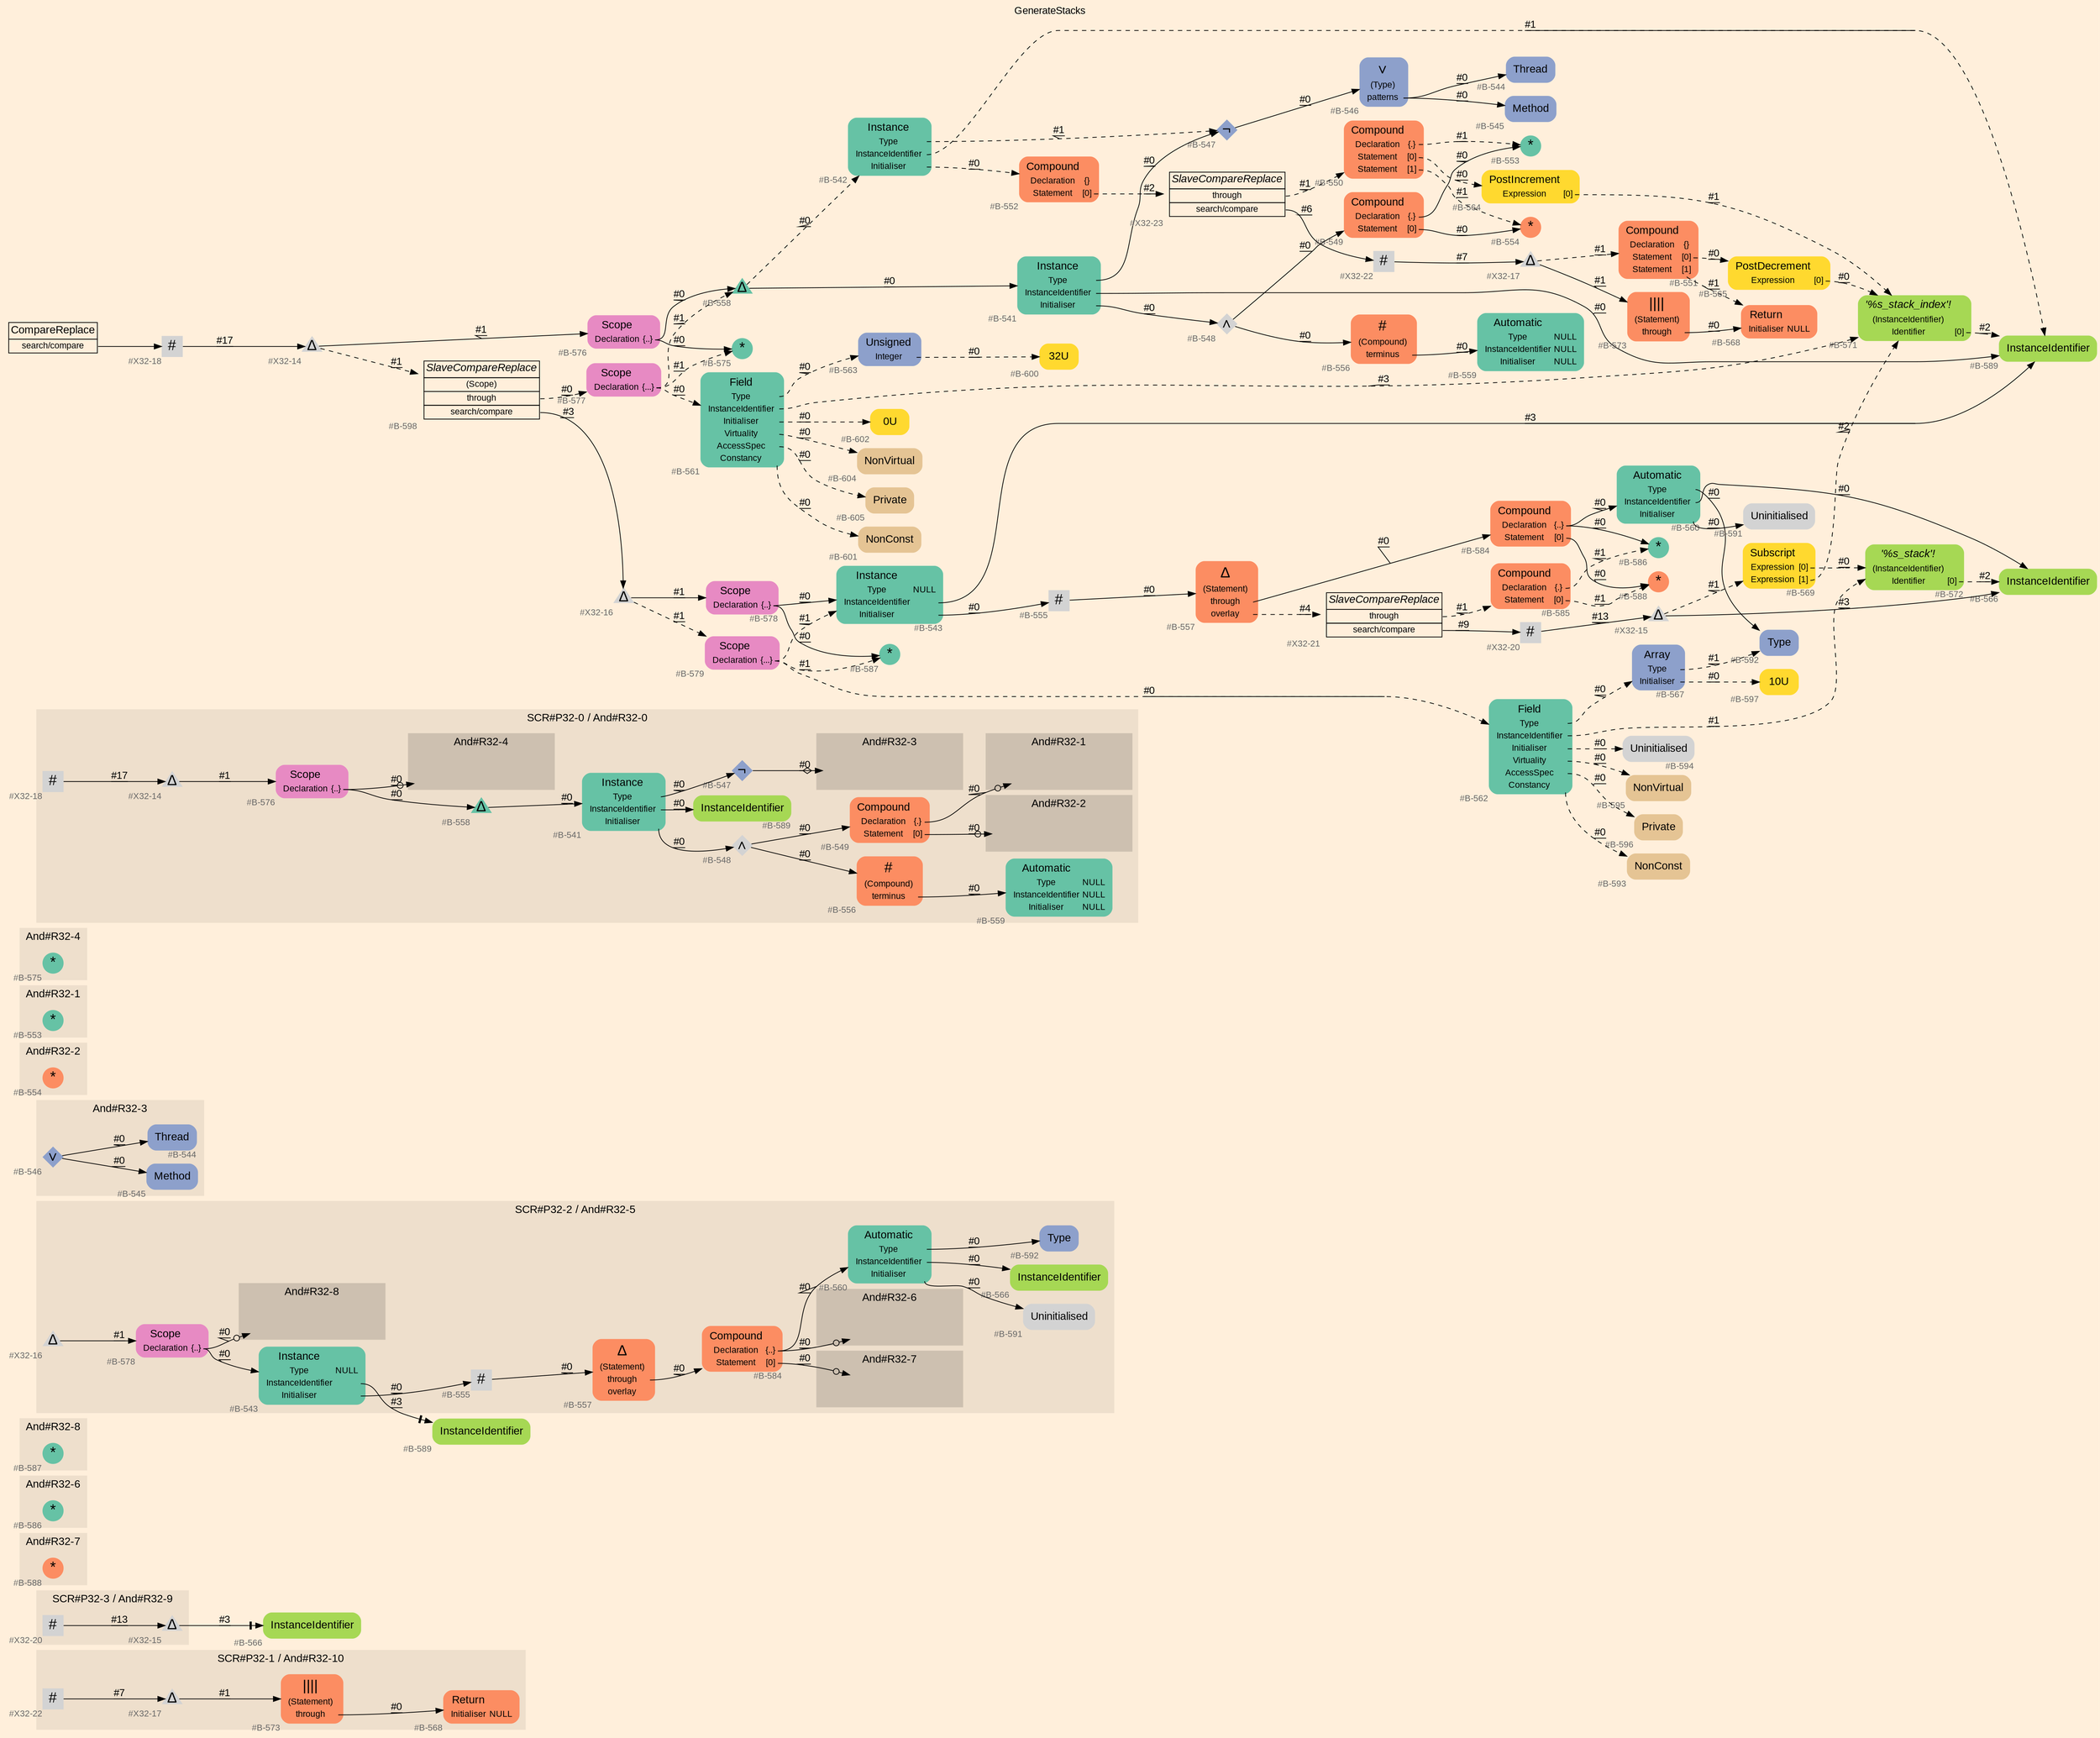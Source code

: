 digraph "GenerateStacks" {
label = "GenerateStacks"
labelloc = t
graph [
    rankdir = "LR"
    ranksep = 0.3
    bgcolor = antiquewhite1
    color = black
    fontcolor = black
    fontname = "Arial"
];
node [
    fontname = "Arial"
];
edge [
    fontname = "Arial"
];

// -------------------- figure And#R32-10 --------------------
// -------- region And#R32-10 ----------
subgraph "clusterAnd#R32-10" {
    label = "SCR#P32-1 / And#R32-10"
    style = "filled"
    color = antiquewhite2
    fontsize = "15"
    // -------- block And#R32-10/#B-573 ----------
    "And#R32-10/#B-573" [
        fillcolor = "/set28/2"
        xlabel = "#B-573"
        fontsize = "12"
        fontcolor = grey40
        shape = "plaintext"
        label = <<TABLE BORDER="0" CELLBORDER="0" CELLSPACING="0">
         <TR><TD><FONT COLOR="black" POINT-SIZE="20">||||</FONT></TD></TR>
         <TR><TD><FONT COLOR="black" POINT-SIZE="12">(Statement)</FONT></TD><TD PORT="port0"></TD></TR>
         <TR><TD><FONT COLOR="black" POINT-SIZE="12">through</FONT></TD><TD PORT="port1"></TD></TR>
        </TABLE>>
        style = "rounded,filled"
    ];
    
    // -------- block And#R32-10/#B-568 ----------
    "And#R32-10/#B-568" [
        fillcolor = "/set28/2"
        xlabel = "#B-568"
        fontsize = "12"
        fontcolor = grey40
        shape = "plaintext"
        label = <<TABLE BORDER="0" CELLBORDER="0" CELLSPACING="0">
         <TR><TD><FONT COLOR="black" POINT-SIZE="15">Return</FONT></TD></TR>
         <TR><TD><FONT COLOR="black" POINT-SIZE="12">Initialiser</FONT></TD><TD PORT="port0"><FONT COLOR="black" POINT-SIZE="12">NULL</FONT></TD></TR>
        </TABLE>>
        style = "rounded,filled"
    ];
    
    // -------- block And#R32-10/#X32-17 ----------
    "And#R32-10/#X32-17" [
        xlabel = "#X32-17"
        fontsize = "12"
        fontcolor = grey40
        shape = "triangle"
        label = <<FONT COLOR="black" POINT-SIZE="20">Δ</FONT>>
        style = "filled"
        penwidth = 0.0
        fixedsize = true
        width = 0.4
        height = 0.4
    ];
    
    // -------- block And#R32-10/#X32-22 ----------
    "And#R32-10/#X32-22" [
        xlabel = "#X32-22"
        fontsize = "12"
        fontcolor = grey40
        shape = "square"
        label = <<FONT COLOR="black" POINT-SIZE="20">#</FONT>>
        style = "filled"
        penwidth = 0.0
        fixedsize = true
        width = 0.4
        height = 0.4
    ];
    
}

"And#R32-10/#B-573":port1 -> "And#R32-10/#B-568" [
    label = "#0"
    decorate = true
    color = black
    fontcolor = black
];

"And#R32-10/#X32-17" -> "And#R32-10/#B-573" [
    label = "#1"
    decorate = true
    color = black
    fontcolor = black
];

"And#R32-10/#X32-22" -> "And#R32-10/#X32-17" [
    label = "#7"
    decorate = true
    color = black
    fontcolor = black
];


// -------------------- figure And#R32-9 --------------------
// -------- region And#R32-9 ----------
subgraph "clusterAnd#R32-9" {
    label = "SCR#P32-3 / And#R32-9"
    style = "filled"
    color = antiquewhite2
    fontsize = "15"
    // -------- block And#R32-9/#X32-20 ----------
    "And#R32-9/#X32-20" [
        xlabel = "#X32-20"
        fontsize = "12"
        fontcolor = grey40
        shape = "square"
        label = <<FONT COLOR="black" POINT-SIZE="20">#</FONT>>
        style = "filled"
        penwidth = 0.0
        fixedsize = true
        width = 0.4
        height = 0.4
    ];
    
    // -------- block And#R32-9/#X32-15 ----------
    "And#R32-9/#X32-15" [
        xlabel = "#X32-15"
        fontsize = "12"
        fontcolor = grey40
        shape = "triangle"
        label = <<FONT COLOR="black" POINT-SIZE="20">Δ</FONT>>
        style = "filled"
        penwidth = 0.0
        fixedsize = true
        width = 0.4
        height = 0.4
    ];
    
}

// -------- block And#R32-9/#B-566 ----------
"And#R32-9/#B-566" [
    fillcolor = "/set28/5"
    xlabel = "#B-566"
    fontsize = "12"
    fontcolor = grey40
    shape = "plaintext"
    label = <<TABLE BORDER="0" CELLBORDER="0" CELLSPACING="0">
     <TR><TD><FONT COLOR="black" POINT-SIZE="15">InstanceIdentifier</FONT></TD></TR>
    </TABLE>>
    style = "rounded,filled"
];

"And#R32-9/#X32-20" -> "And#R32-9/#X32-15" [
    label = "#13"
    decorate = true
    color = black
    fontcolor = black
];

"And#R32-9/#X32-15" -> "And#R32-9/#B-566" [
    arrowhead="normalnonetee"
    label = "#3"
    decorate = true
    color = black
    fontcolor = black
];


// -------------------- figure And#R32-7 --------------------
// -------- region And#R32-7 ----------
subgraph "clusterAnd#R32-7" {
    label = "And#R32-7"
    style = "filled"
    color = antiquewhite2
    fontsize = "15"
    // -------- block And#R32-7/#B-588 ----------
    "And#R32-7/#B-588" [
        fillcolor = "/set28/2"
        xlabel = "#B-588"
        fontsize = "12"
        fontcolor = grey40
        shape = "circle"
        label = <<FONT COLOR="black" POINT-SIZE="20">*</FONT>>
        style = "filled"
        penwidth = 0.0
        fixedsize = true
        width = 0.4
        height = 0.4
    ];
    
}


// -------------------- figure And#R32-6 --------------------
// -------- region And#R32-6 ----------
subgraph "clusterAnd#R32-6" {
    label = "And#R32-6"
    style = "filled"
    color = antiquewhite2
    fontsize = "15"
    // -------- block And#R32-6/#B-586 ----------
    "And#R32-6/#B-586" [
        fillcolor = "/set28/1"
        xlabel = "#B-586"
        fontsize = "12"
        fontcolor = grey40
        shape = "circle"
        label = <<FONT COLOR="black" POINT-SIZE="20">*</FONT>>
        style = "filled"
        penwidth = 0.0
        fixedsize = true
        width = 0.4
        height = 0.4
    ];
    
}


// -------------------- figure And#R32-8 --------------------
// -------- region And#R32-8 ----------
subgraph "clusterAnd#R32-8" {
    label = "And#R32-8"
    style = "filled"
    color = antiquewhite2
    fontsize = "15"
    // -------- block And#R32-8/#B-587 ----------
    "And#R32-8/#B-587" [
        fillcolor = "/set28/1"
        xlabel = "#B-587"
        fontsize = "12"
        fontcolor = grey40
        shape = "circle"
        label = <<FONT COLOR="black" POINT-SIZE="20">*</FONT>>
        style = "filled"
        penwidth = 0.0
        fixedsize = true
        width = 0.4
        height = 0.4
    ];
    
}


// -------------------- figure And#R32-5 --------------------
// -------- region And#R32-5 ----------
subgraph "clusterAnd#R32-5" {
    label = "SCR#P32-2 / And#R32-5"
    style = "filled"
    color = antiquewhite2
    fontsize = "15"
    // -------- block And#R32-5/#B-566 ----------
    "And#R32-5/#B-566" [
        fillcolor = "/set28/5"
        xlabel = "#B-566"
        fontsize = "12"
        fontcolor = grey40
        shape = "plaintext"
        label = <<TABLE BORDER="0" CELLBORDER="0" CELLSPACING="0">
         <TR><TD><FONT COLOR="black" POINT-SIZE="15">InstanceIdentifier</FONT></TD></TR>
        </TABLE>>
        style = "rounded,filled"
    ];
    
    // -------- block And#R32-5/#B-591 ----------
    "And#R32-5/#B-591" [
        xlabel = "#B-591"
        fontsize = "12"
        fontcolor = grey40
        shape = "plaintext"
        label = <<TABLE BORDER="0" CELLBORDER="0" CELLSPACING="0">
         <TR><TD><FONT COLOR="black" POINT-SIZE="15">Uninitialised</FONT></TD></TR>
        </TABLE>>
        style = "rounded,filled"
    ];
    
    // -------- block And#R32-5/#B-592 ----------
    "And#R32-5/#B-592" [
        fillcolor = "/set28/3"
        xlabel = "#B-592"
        fontsize = "12"
        fontcolor = grey40
        shape = "plaintext"
        label = <<TABLE BORDER="0" CELLBORDER="0" CELLSPACING="0">
         <TR><TD><FONT COLOR="black" POINT-SIZE="15">Type</FONT></TD></TR>
        </TABLE>>
        style = "rounded,filled"
    ];
    
    // -------- block And#R32-5/#B-560 ----------
    "And#R32-5/#B-560" [
        fillcolor = "/set28/1"
        xlabel = "#B-560"
        fontsize = "12"
        fontcolor = grey40
        shape = "plaintext"
        label = <<TABLE BORDER="0" CELLBORDER="0" CELLSPACING="0">
         <TR><TD><FONT COLOR="black" POINT-SIZE="15">Automatic</FONT></TD></TR>
         <TR><TD><FONT COLOR="black" POINT-SIZE="12">Type</FONT></TD><TD PORT="port0"></TD></TR>
         <TR><TD><FONT COLOR="black" POINT-SIZE="12">InstanceIdentifier</FONT></TD><TD PORT="port1"></TD></TR>
         <TR><TD><FONT COLOR="black" POINT-SIZE="12">Initialiser</FONT></TD><TD PORT="port2"></TD></TR>
        </TABLE>>
        style = "rounded,filled"
    ];
    
    // -------- block And#R32-5/#X32-16 ----------
    "And#R32-5/#X32-16" [
        xlabel = "#X32-16"
        fontsize = "12"
        fontcolor = grey40
        shape = "triangle"
        label = <<FONT COLOR="black" POINT-SIZE="20">Δ</FONT>>
        style = "filled"
        penwidth = 0.0
        fixedsize = true
        width = 0.4
        height = 0.4
    ];
    
    // -------- block And#R32-5/#B-555 ----------
    "And#R32-5/#B-555" [
        xlabel = "#B-555"
        fontsize = "12"
        fontcolor = grey40
        shape = "square"
        label = <<FONT COLOR="black" POINT-SIZE="20">#</FONT>>
        style = "filled"
        penwidth = 0.0
        fixedsize = true
        width = 0.4
        height = 0.4
    ];
    
    // -------- block And#R32-5/#B-584 ----------
    "And#R32-5/#B-584" [
        fillcolor = "/set28/2"
        xlabel = "#B-584"
        fontsize = "12"
        fontcolor = grey40
        shape = "plaintext"
        label = <<TABLE BORDER="0" CELLBORDER="0" CELLSPACING="0">
         <TR><TD><FONT COLOR="black" POINT-SIZE="15">Compound</FONT></TD></TR>
         <TR><TD><FONT COLOR="black" POINT-SIZE="12">Declaration</FONT></TD><TD PORT="port0"><FONT COLOR="black" POINT-SIZE="12">{..}</FONT></TD></TR>
         <TR><TD><FONT COLOR="black" POINT-SIZE="12">Statement</FONT></TD><TD PORT="port1"><FONT COLOR="black" POINT-SIZE="12">[0]</FONT></TD></TR>
        </TABLE>>
        style = "rounded,filled"
    ];
    
    // -------- block And#R32-5/#B-578 ----------
    "And#R32-5/#B-578" [
        fillcolor = "/set28/4"
        xlabel = "#B-578"
        fontsize = "12"
        fontcolor = grey40
        shape = "plaintext"
        label = <<TABLE BORDER="0" CELLBORDER="0" CELLSPACING="0">
         <TR><TD><FONT COLOR="black" POINT-SIZE="15">Scope</FONT></TD></TR>
         <TR><TD><FONT COLOR="black" POINT-SIZE="12">Declaration</FONT></TD><TD PORT="port0"><FONT COLOR="black" POINT-SIZE="12">{..}</FONT></TD></TR>
        </TABLE>>
        style = "rounded,filled"
    ];
    
    // -------- block And#R32-5/#B-543 ----------
    "And#R32-5/#B-543" [
        fillcolor = "/set28/1"
        xlabel = "#B-543"
        fontsize = "12"
        fontcolor = grey40
        shape = "plaintext"
        label = <<TABLE BORDER="0" CELLBORDER="0" CELLSPACING="0">
         <TR><TD><FONT COLOR="black" POINT-SIZE="15">Instance</FONT></TD></TR>
         <TR><TD><FONT COLOR="black" POINT-SIZE="12">Type</FONT></TD><TD PORT="port0"><FONT COLOR="black" POINT-SIZE="12">NULL</FONT></TD></TR>
         <TR><TD><FONT COLOR="black" POINT-SIZE="12">InstanceIdentifier</FONT></TD><TD PORT="port1"></TD></TR>
         <TR><TD><FONT COLOR="black" POINT-SIZE="12">Initialiser</FONT></TD><TD PORT="port2"></TD></TR>
        </TABLE>>
        style = "rounded,filled"
    ];
    
    // -------- block And#R32-5/#B-557 ----------
    "And#R32-5/#B-557" [
        fillcolor = "/set28/2"
        xlabel = "#B-557"
        fontsize = "12"
        fontcolor = grey40
        shape = "plaintext"
        label = <<TABLE BORDER="0" CELLBORDER="0" CELLSPACING="0">
         <TR><TD><FONT COLOR="black" POINT-SIZE="20">Δ</FONT></TD></TR>
         <TR><TD><FONT COLOR="black" POINT-SIZE="12">(Statement)</FONT></TD><TD PORT="port0"></TD></TR>
         <TR><TD><FONT COLOR="black" POINT-SIZE="12">through</FONT></TD><TD PORT="port1"></TD></TR>
         <TR><TD><FONT COLOR="black" POINT-SIZE="12">overlay</FONT></TD><TD PORT="port2"></TD></TR>
        </TABLE>>
        style = "rounded,filled"
    ];
    
    // -------- region And#R32-5/And#R32-6 ----------
    subgraph "clusterAnd#R32-5/And#R32-6" {
        label = "And#R32-6"
        style = "filled"
        color = antiquewhite3
        fontsize = "15"
        // -------- block And#R32-5/And#R32-6/#B-586 ----------
        "And#R32-5/And#R32-6/#B-586" [
            fillcolor = "/set28/1"
            xlabel = "#B-586"
            fontsize = "12"
            fontcolor = grey40
            shape = "none"
            style = "invisible"
        ];
        
    }
    
    // -------- region And#R32-5/And#R32-7 ----------
    subgraph "clusterAnd#R32-5/And#R32-7" {
        label = "And#R32-7"
        style = "filled"
        color = antiquewhite3
        fontsize = "15"
        // -------- block And#R32-5/And#R32-7/#B-588 ----------
        "And#R32-5/And#R32-7/#B-588" [
            fillcolor = "/set28/2"
            xlabel = "#B-588"
            fontsize = "12"
            fontcolor = grey40
            shape = "none"
            style = "invisible"
        ];
        
    }
    
    // -------- region And#R32-5/And#R32-8 ----------
    subgraph "clusterAnd#R32-5/And#R32-8" {
        label = "And#R32-8"
        style = "filled"
        color = antiquewhite3
        fontsize = "15"
        // -------- block And#R32-5/And#R32-8/#B-587 ----------
        "And#R32-5/And#R32-8/#B-587" [
            fillcolor = "/set28/1"
            xlabel = "#B-587"
            fontsize = "12"
            fontcolor = grey40
            shape = "none"
            style = "invisible"
        ];
        
    }
    
}

// -------- block And#R32-5/#B-589 ----------
"And#R32-5/#B-589" [
    fillcolor = "/set28/5"
    xlabel = "#B-589"
    fontsize = "12"
    fontcolor = grey40
    shape = "plaintext"
    label = <<TABLE BORDER="0" CELLBORDER="0" CELLSPACING="0">
     <TR><TD><FONT COLOR="black" POINT-SIZE="15">InstanceIdentifier</FONT></TD></TR>
    </TABLE>>
    style = "rounded,filled"
];

"And#R32-5/#B-560":port0 -> "And#R32-5/#B-592" [
    label = "#0"
    decorate = true
    color = black
    fontcolor = black
];

"And#R32-5/#B-560":port1 -> "And#R32-5/#B-566" [
    label = "#0"
    decorate = true
    color = black
    fontcolor = black
];

"And#R32-5/#B-560":port2 -> "And#R32-5/#B-591" [
    label = "#0"
    decorate = true
    color = black
    fontcolor = black
];

"And#R32-5/#X32-16" -> "And#R32-5/#B-578" [
    label = "#1"
    decorate = true
    color = black
    fontcolor = black
];

"And#R32-5/#B-555" -> "And#R32-5/#B-557" [
    label = "#0"
    decorate = true
    color = black
    fontcolor = black
];

"And#R32-5/#B-584":port0 -> "And#R32-5/And#R32-6/#B-586" [
    arrowhead="normalnoneodot"
    label = "#0"
    decorate = true
    color = black
    fontcolor = black
];

"And#R32-5/#B-584":port0 -> "And#R32-5/#B-560" [
    label = "#0"
    decorate = true
    color = black
    fontcolor = black
];

"And#R32-5/#B-584":port1 -> "And#R32-5/And#R32-7/#B-588" [
    arrowhead="normalnoneodot"
    label = "#0"
    decorate = true
    color = black
    fontcolor = black
];

"And#R32-5/#B-578":port0 -> "And#R32-5/And#R32-8/#B-587" [
    arrowhead="normalnoneodot"
    label = "#0"
    decorate = true
    color = black
    fontcolor = black
];

"And#R32-5/#B-578":port0 -> "And#R32-5/#B-543" [
    label = "#0"
    decorate = true
    color = black
    fontcolor = black
];

"And#R32-5/#B-543":port1 -> "And#R32-5/#B-589" [
    arrowhead="normalnonetee"
    label = "#3"
    decorate = true
    color = black
    fontcolor = black
];

"And#R32-5/#B-543":port2 -> "And#R32-5/#B-555" [
    label = "#0"
    decorate = true
    color = black
    fontcolor = black
];

"And#R32-5/#B-557":port1 -> "And#R32-5/#B-584" [
    label = "#0"
    decorate = true
    color = black
    fontcolor = black
];


// -------------------- figure And#R32-3 --------------------
// -------- region And#R32-3 ----------
subgraph "clusterAnd#R32-3" {
    label = "And#R32-3"
    style = "filled"
    color = antiquewhite2
    fontsize = "15"
    // -------- block And#R32-3/#B-546 ----------
    "And#R32-3/#B-546" [
        fillcolor = "/set28/3"
        xlabel = "#B-546"
        fontsize = "12"
        fontcolor = grey40
        shape = "diamond"
        label = <<FONT COLOR="black" POINT-SIZE="20">∨</FONT>>
        style = "filled"
        penwidth = 0.0
        fixedsize = true
        width = 0.4
        height = 0.4
    ];
    
    // -------- block And#R32-3/#B-544 ----------
    "And#R32-3/#B-544" [
        fillcolor = "/set28/3"
        xlabel = "#B-544"
        fontsize = "12"
        fontcolor = grey40
        shape = "plaintext"
        label = <<TABLE BORDER="0" CELLBORDER="0" CELLSPACING="0">
         <TR><TD><FONT COLOR="black" POINT-SIZE="15">Thread</FONT></TD></TR>
        </TABLE>>
        style = "rounded,filled"
    ];
    
    // -------- block And#R32-3/#B-545 ----------
    "And#R32-3/#B-545" [
        fillcolor = "/set28/3"
        xlabel = "#B-545"
        fontsize = "12"
        fontcolor = grey40
        shape = "plaintext"
        label = <<TABLE BORDER="0" CELLBORDER="0" CELLSPACING="0">
         <TR><TD><FONT COLOR="black" POINT-SIZE="15">Method</FONT></TD></TR>
        </TABLE>>
        style = "rounded,filled"
    ];
    
}

"And#R32-3/#B-546" -> "And#R32-3/#B-544" [
    label = "#0"
    decorate = true
    color = black
    fontcolor = black
];

"And#R32-3/#B-546" -> "And#R32-3/#B-545" [
    label = "#0"
    decorate = true
    color = black
    fontcolor = black
];


// -------------------- figure And#R32-2 --------------------
// -------- region And#R32-2 ----------
subgraph "clusterAnd#R32-2" {
    label = "And#R32-2"
    style = "filled"
    color = antiquewhite2
    fontsize = "15"
    // -------- block And#R32-2/#B-554 ----------
    "And#R32-2/#B-554" [
        fillcolor = "/set28/2"
        xlabel = "#B-554"
        fontsize = "12"
        fontcolor = grey40
        shape = "circle"
        label = <<FONT COLOR="black" POINT-SIZE="20">*</FONT>>
        style = "filled"
        penwidth = 0.0
        fixedsize = true
        width = 0.4
        height = 0.4
    ];
    
}


// -------------------- figure And#R32-1 --------------------
// -------- region And#R32-1 ----------
subgraph "clusterAnd#R32-1" {
    label = "And#R32-1"
    style = "filled"
    color = antiquewhite2
    fontsize = "15"
    // -------- block And#R32-1/#B-553 ----------
    "And#R32-1/#B-553" [
        fillcolor = "/set28/1"
        xlabel = "#B-553"
        fontsize = "12"
        fontcolor = grey40
        shape = "circle"
        label = <<FONT COLOR="black" POINT-SIZE="20">*</FONT>>
        style = "filled"
        penwidth = 0.0
        fixedsize = true
        width = 0.4
        height = 0.4
    ];
    
}


// -------------------- figure And#R32-4 --------------------
// -------- region And#R32-4 ----------
subgraph "clusterAnd#R32-4" {
    label = "And#R32-4"
    style = "filled"
    color = antiquewhite2
    fontsize = "15"
    // -------- block And#R32-4/#B-575 ----------
    "And#R32-4/#B-575" [
        fillcolor = "/set28/1"
        xlabel = "#B-575"
        fontsize = "12"
        fontcolor = grey40
        shape = "circle"
        label = <<FONT COLOR="black" POINT-SIZE="20">*</FONT>>
        style = "filled"
        penwidth = 0.0
        fixedsize = true
        width = 0.4
        height = 0.4
    ];
    
}


// -------------------- figure And#R32-0 --------------------
// -------- region And#R32-0 ----------
subgraph "clusterAnd#R32-0" {
    label = "SCR#P32-0 / And#R32-0"
    style = "filled"
    color = antiquewhite2
    fontsize = "15"
    // -------- block And#R32-0/#B-547 ----------
    "And#R32-0/#B-547" [
        fillcolor = "/set28/3"
        xlabel = "#B-547"
        fontsize = "12"
        fontcolor = grey40
        shape = "diamond"
        label = <<FONT COLOR="black" POINT-SIZE="20">¬</FONT>>
        style = "filled"
        penwidth = 0.0
        fixedsize = true
        width = 0.4
        height = 0.4
    ];
    
    // -------- block And#R32-0/#B-589 ----------
    "And#R32-0/#B-589" [
        fillcolor = "/set28/5"
        xlabel = "#B-589"
        fontsize = "12"
        fontcolor = grey40
        shape = "plaintext"
        label = <<TABLE BORDER="0" CELLBORDER="0" CELLSPACING="0">
         <TR><TD><FONT COLOR="black" POINT-SIZE="15">InstanceIdentifier</FONT></TD></TR>
        </TABLE>>
        style = "rounded,filled"
    ];
    
    // -------- block And#R32-0/#B-548 ----------
    "And#R32-0/#B-548" [
        xlabel = "#B-548"
        fontsize = "12"
        fontcolor = grey40
        shape = "diamond"
        label = <<FONT COLOR="black" POINT-SIZE="20">∧</FONT>>
        style = "filled"
        penwidth = 0.0
        fixedsize = true
        width = 0.4
        height = 0.4
    ];
    
    // -------- block And#R32-0/#B-556 ----------
    "And#R32-0/#B-556" [
        fillcolor = "/set28/2"
        xlabel = "#B-556"
        fontsize = "12"
        fontcolor = grey40
        shape = "plaintext"
        label = <<TABLE BORDER="0" CELLBORDER="0" CELLSPACING="0">
         <TR><TD><FONT COLOR="black" POINT-SIZE="20">#</FONT></TD></TR>
         <TR><TD><FONT COLOR="black" POINT-SIZE="12">(Compound)</FONT></TD><TD PORT="port0"></TD></TR>
         <TR><TD><FONT COLOR="black" POINT-SIZE="12">terminus</FONT></TD><TD PORT="port1"></TD></TR>
        </TABLE>>
        style = "rounded,filled"
    ];
    
    // -------- block And#R32-0/#B-541 ----------
    "And#R32-0/#B-541" [
        fillcolor = "/set28/1"
        xlabel = "#B-541"
        fontsize = "12"
        fontcolor = grey40
        shape = "plaintext"
        label = <<TABLE BORDER="0" CELLBORDER="0" CELLSPACING="0">
         <TR><TD><FONT COLOR="black" POINT-SIZE="15">Instance</FONT></TD></TR>
         <TR><TD><FONT COLOR="black" POINT-SIZE="12">Type</FONT></TD><TD PORT="port0"></TD></TR>
         <TR><TD><FONT COLOR="black" POINT-SIZE="12">InstanceIdentifier</FONT></TD><TD PORT="port1"></TD></TR>
         <TR><TD><FONT COLOR="black" POINT-SIZE="12">Initialiser</FONT></TD><TD PORT="port2"></TD></TR>
        </TABLE>>
        style = "rounded,filled"
    ];
    
    // -------- block And#R32-0/#B-559 ----------
    "And#R32-0/#B-559" [
        fillcolor = "/set28/1"
        xlabel = "#B-559"
        fontsize = "12"
        fontcolor = grey40
        shape = "plaintext"
        label = <<TABLE BORDER="0" CELLBORDER="0" CELLSPACING="0">
         <TR><TD><FONT COLOR="black" POINT-SIZE="15">Automatic</FONT></TD></TR>
         <TR><TD><FONT COLOR="black" POINT-SIZE="12">Type</FONT></TD><TD PORT="port0"><FONT COLOR="black" POINT-SIZE="12">NULL</FONT></TD></TR>
         <TR><TD><FONT COLOR="black" POINT-SIZE="12">InstanceIdentifier</FONT></TD><TD PORT="port1"><FONT COLOR="black" POINT-SIZE="12">NULL</FONT></TD></TR>
         <TR><TD><FONT COLOR="black" POINT-SIZE="12">Initialiser</FONT></TD><TD PORT="port2"><FONT COLOR="black" POINT-SIZE="12">NULL</FONT></TD></TR>
        </TABLE>>
        style = "rounded,filled"
    ];
    
    // -------- block And#R32-0/#B-549 ----------
    "And#R32-0/#B-549" [
        fillcolor = "/set28/2"
        xlabel = "#B-549"
        fontsize = "12"
        fontcolor = grey40
        shape = "plaintext"
        label = <<TABLE BORDER="0" CELLBORDER="0" CELLSPACING="0">
         <TR><TD><FONT COLOR="black" POINT-SIZE="15">Compound</FONT></TD></TR>
         <TR><TD><FONT COLOR="black" POINT-SIZE="12">Declaration</FONT></TD><TD PORT="port0"><FONT COLOR="black" POINT-SIZE="12">{.}</FONT></TD></TR>
         <TR><TD><FONT COLOR="black" POINT-SIZE="12">Statement</FONT></TD><TD PORT="port1"><FONT COLOR="black" POINT-SIZE="12">[0]</FONT></TD></TR>
        </TABLE>>
        style = "rounded,filled"
    ];
    
    // -------- block And#R32-0/#X32-14 ----------
    "And#R32-0/#X32-14" [
        xlabel = "#X32-14"
        fontsize = "12"
        fontcolor = grey40
        shape = "triangle"
        label = <<FONT COLOR="black" POINT-SIZE="20">Δ</FONT>>
        style = "filled"
        penwidth = 0.0
        fixedsize = true
        width = 0.4
        height = 0.4
    ];
    
    // -------- block And#R32-0/#B-558 ----------
    "And#R32-0/#B-558" [
        fillcolor = "/set28/1"
        xlabel = "#B-558"
        fontsize = "12"
        fontcolor = grey40
        shape = "triangle"
        label = <<FONT COLOR="black" POINT-SIZE="20">Δ</FONT>>
        style = "filled"
        penwidth = 0.0
        fixedsize = true
        width = 0.4
        height = 0.4
    ];
    
    // -------- block And#R32-0/#X32-18 ----------
    "And#R32-0/#X32-18" [
        xlabel = "#X32-18"
        fontsize = "12"
        fontcolor = grey40
        shape = "square"
        label = <<FONT COLOR="black" POINT-SIZE="20">#</FONT>>
        style = "filled"
        penwidth = 0.0
        fixedsize = true
        width = 0.4
        height = 0.4
    ];
    
    // -------- block And#R32-0/#B-576 ----------
    "And#R32-0/#B-576" [
        fillcolor = "/set28/4"
        xlabel = "#B-576"
        fontsize = "12"
        fontcolor = grey40
        shape = "plaintext"
        label = <<TABLE BORDER="0" CELLBORDER="0" CELLSPACING="0">
         <TR><TD><FONT COLOR="black" POINT-SIZE="15">Scope</FONT></TD></TR>
         <TR><TD><FONT COLOR="black" POINT-SIZE="12">Declaration</FONT></TD><TD PORT="port0"><FONT COLOR="black" POINT-SIZE="12">{..}</FONT></TD></TR>
        </TABLE>>
        style = "rounded,filled"
    ];
    
    // -------- region And#R32-0/And#R32-1 ----------
    subgraph "clusterAnd#R32-0/And#R32-1" {
        label = "And#R32-1"
        style = "filled"
        color = antiquewhite3
        fontsize = "15"
        // -------- block And#R32-0/And#R32-1/#B-553 ----------
        "And#R32-0/And#R32-1/#B-553" [
            fillcolor = "/set28/1"
            xlabel = "#B-553"
            fontsize = "12"
            fontcolor = grey40
            shape = "none"
            style = "invisible"
        ];
        
    }
    
    // -------- region And#R32-0/And#R32-2 ----------
    subgraph "clusterAnd#R32-0/And#R32-2" {
        label = "And#R32-2"
        style = "filled"
        color = antiquewhite3
        fontsize = "15"
        // -------- block And#R32-0/And#R32-2/#B-554 ----------
        "And#R32-0/And#R32-2/#B-554" [
            fillcolor = "/set28/2"
            xlabel = "#B-554"
            fontsize = "12"
            fontcolor = grey40
            shape = "none"
            style = "invisible"
        ];
        
    }
    
    // -------- region And#R32-0/And#R32-3 ----------
    subgraph "clusterAnd#R32-0/And#R32-3" {
        label = "And#R32-3"
        style = "filled"
        color = antiquewhite3
        fontsize = "15"
        // -------- block And#R32-0/And#R32-3/#B-546 ----------
        "And#R32-0/And#R32-3/#B-546" [
            fillcolor = "/set28/3"
            xlabel = "#B-546"
            fontsize = "12"
            fontcolor = grey40
            shape = "none"
            style = "invisible"
        ];
        
    }
    
    // -------- region And#R32-0/And#R32-4 ----------
    subgraph "clusterAnd#R32-0/And#R32-4" {
        label = "And#R32-4"
        style = "filled"
        color = antiquewhite3
        fontsize = "15"
        // -------- block And#R32-0/And#R32-4/#B-575 ----------
        "And#R32-0/And#R32-4/#B-575" [
            fillcolor = "/set28/1"
            xlabel = "#B-575"
            fontsize = "12"
            fontcolor = grey40
            shape = "none"
            style = "invisible"
        ];
        
    }
    
}

"And#R32-0/#B-547" -> "And#R32-0/And#R32-3/#B-546" [
    arrowhead="normalnoneodiamond"
    label = "#0"
    decorate = true
    color = black
    fontcolor = black
];

"And#R32-0/#B-548" -> "And#R32-0/#B-549" [
    label = "#0"
    decorate = true
    color = black
    fontcolor = black
];

"And#R32-0/#B-548" -> "And#R32-0/#B-556" [
    label = "#0"
    decorate = true
    color = black
    fontcolor = black
];

"And#R32-0/#B-556":port1 -> "And#R32-0/#B-559" [
    label = "#0"
    decorate = true
    color = black
    fontcolor = black
];

"And#R32-0/#B-541":port0 -> "And#R32-0/#B-547" [
    label = "#0"
    decorate = true
    color = black
    fontcolor = black
];

"And#R32-0/#B-541":port1 -> "And#R32-0/#B-589" [
    label = "#0"
    decorate = true
    color = black
    fontcolor = black
];

"And#R32-0/#B-541":port2 -> "And#R32-0/#B-548" [
    label = "#0"
    decorate = true
    color = black
    fontcolor = black
];

"And#R32-0/#B-549":port0 -> "And#R32-0/And#R32-1/#B-553" [
    arrowhead="normalnoneodot"
    label = "#0"
    decorate = true
    color = black
    fontcolor = black
];

"And#R32-0/#B-549":port1 -> "And#R32-0/And#R32-2/#B-554" [
    arrowhead="normalnoneodot"
    label = "#0"
    decorate = true
    color = black
    fontcolor = black
];

"And#R32-0/#X32-14" -> "And#R32-0/#B-576" [
    label = "#1"
    decorate = true
    color = black
    fontcolor = black
];

"And#R32-0/#B-558" -> "And#R32-0/#B-541" [
    label = "#0"
    decorate = true
    color = black
    fontcolor = black
];

"And#R32-0/#X32-18" -> "And#R32-0/#X32-14" [
    label = "#17"
    decorate = true
    color = black
    fontcolor = black
];

"And#R32-0/#B-576":port0 -> "And#R32-0/#B-558" [
    label = "#0"
    decorate = true
    color = black
    fontcolor = black
];

"And#R32-0/#B-576":port0 -> "And#R32-0/And#R32-4/#B-575" [
    arrowhead="normalnoneodot"
    label = "#0"
    decorate = true
    color = black
    fontcolor = black
];


// -------------------- transformation figure --------------------
// -------- block CR#X32-19 ----------
"CR#X32-19" [
    fillcolor = antiquewhite1
    fontsize = "12"
    fontcolor = grey40
    shape = "plaintext"
    label = <<TABLE BORDER="0" CELLBORDER="1" CELLSPACING="0">
     <TR><TD><FONT COLOR="black" POINT-SIZE="15">CompareReplace</FONT></TD></TR>
     <TR><TD PORT="port0"><FONT COLOR="black" POINT-SIZE="12">search/compare</FONT></TD></TR>
    </TABLE>>
    style = "filled"
    color = black
];

// -------- block #X32-18 ----------
"#X32-18" [
    xlabel = "#X32-18"
    fontsize = "12"
    fontcolor = grey40
    shape = "square"
    label = <<FONT COLOR="black" POINT-SIZE="20">#</FONT>>
    style = "filled"
    penwidth = 0.0
    fixedsize = true
    width = 0.4
    height = 0.4
];

// -------- block #X32-14 ----------
"#X32-14" [
    xlabel = "#X32-14"
    fontsize = "12"
    fontcolor = grey40
    shape = "triangle"
    label = <<FONT COLOR="black" POINT-SIZE="20">Δ</FONT>>
    style = "filled"
    penwidth = 0.0
    fixedsize = true
    width = 0.4
    height = 0.4
];

// -------- block #B-576 ----------
"#B-576" [
    fillcolor = "/set28/4"
    xlabel = "#B-576"
    fontsize = "12"
    fontcolor = grey40
    shape = "plaintext"
    label = <<TABLE BORDER="0" CELLBORDER="0" CELLSPACING="0">
     <TR><TD><FONT COLOR="black" POINT-SIZE="15">Scope</FONT></TD></TR>
     <TR><TD><FONT COLOR="black" POINT-SIZE="12">Declaration</FONT></TD><TD PORT="port0"><FONT COLOR="black" POINT-SIZE="12">{..}</FONT></TD></TR>
    </TABLE>>
    style = "rounded,filled"
];

// -------- block #B-558 ----------
"#B-558" [
    fillcolor = "/set28/1"
    xlabel = "#B-558"
    fontsize = "12"
    fontcolor = grey40
    shape = "triangle"
    label = <<FONT COLOR="black" POINT-SIZE="20">Δ</FONT>>
    style = "filled"
    penwidth = 0.0
    fixedsize = true
    width = 0.4
    height = 0.4
];

// -------- block #B-541 ----------
"#B-541" [
    fillcolor = "/set28/1"
    xlabel = "#B-541"
    fontsize = "12"
    fontcolor = grey40
    shape = "plaintext"
    label = <<TABLE BORDER="0" CELLBORDER="0" CELLSPACING="0">
     <TR><TD><FONT COLOR="black" POINT-SIZE="15">Instance</FONT></TD></TR>
     <TR><TD><FONT COLOR="black" POINT-SIZE="12">Type</FONT></TD><TD PORT="port0"></TD></TR>
     <TR><TD><FONT COLOR="black" POINT-SIZE="12">InstanceIdentifier</FONT></TD><TD PORT="port1"></TD></TR>
     <TR><TD><FONT COLOR="black" POINT-SIZE="12">Initialiser</FONT></TD><TD PORT="port2"></TD></TR>
    </TABLE>>
    style = "rounded,filled"
];

// -------- block #B-547 ----------
"#B-547" [
    fillcolor = "/set28/3"
    xlabel = "#B-547"
    fontsize = "12"
    fontcolor = grey40
    shape = "diamond"
    label = <<FONT COLOR="black" POINT-SIZE="20">¬</FONT>>
    style = "filled"
    penwidth = 0.0
    fixedsize = true
    width = 0.4
    height = 0.4
];

// -------- block #B-546 ----------
"#B-546" [
    fillcolor = "/set28/3"
    xlabel = "#B-546"
    fontsize = "12"
    fontcolor = grey40
    shape = "plaintext"
    label = <<TABLE BORDER="0" CELLBORDER="0" CELLSPACING="0">
     <TR><TD><FONT COLOR="black" POINT-SIZE="20">∨</FONT></TD></TR>
     <TR><TD><FONT COLOR="black" POINT-SIZE="12">(Type)</FONT></TD><TD PORT="port0"></TD></TR>
     <TR><TD><FONT COLOR="black" POINT-SIZE="12">patterns</FONT></TD><TD PORT="port1"></TD></TR>
    </TABLE>>
    style = "rounded,filled"
];

// -------- block #B-544 ----------
"#B-544" [
    fillcolor = "/set28/3"
    xlabel = "#B-544"
    fontsize = "12"
    fontcolor = grey40
    shape = "plaintext"
    label = <<TABLE BORDER="0" CELLBORDER="0" CELLSPACING="0">
     <TR><TD><FONT COLOR="black" POINT-SIZE="15">Thread</FONT></TD></TR>
    </TABLE>>
    style = "rounded,filled"
];

// -------- block #B-545 ----------
"#B-545" [
    fillcolor = "/set28/3"
    xlabel = "#B-545"
    fontsize = "12"
    fontcolor = grey40
    shape = "plaintext"
    label = <<TABLE BORDER="0" CELLBORDER="0" CELLSPACING="0">
     <TR><TD><FONT COLOR="black" POINT-SIZE="15">Method</FONT></TD></TR>
    </TABLE>>
    style = "rounded,filled"
];

// -------- block #B-589 ----------
"#B-589" [
    fillcolor = "/set28/5"
    xlabel = "#B-589"
    fontsize = "12"
    fontcolor = grey40
    shape = "plaintext"
    label = <<TABLE BORDER="0" CELLBORDER="0" CELLSPACING="0">
     <TR><TD><FONT COLOR="black" POINT-SIZE="15">InstanceIdentifier</FONT></TD></TR>
    </TABLE>>
    style = "rounded,filled"
];

// -------- block #B-548 ----------
"#B-548" [
    xlabel = "#B-548"
    fontsize = "12"
    fontcolor = grey40
    shape = "diamond"
    label = <<FONT COLOR="black" POINT-SIZE="20">∧</FONT>>
    style = "filled"
    penwidth = 0.0
    fixedsize = true
    width = 0.4
    height = 0.4
];

// -------- block #B-549 ----------
"#B-549" [
    fillcolor = "/set28/2"
    xlabel = "#B-549"
    fontsize = "12"
    fontcolor = grey40
    shape = "plaintext"
    label = <<TABLE BORDER="0" CELLBORDER="0" CELLSPACING="0">
     <TR><TD><FONT COLOR="black" POINT-SIZE="15">Compound</FONT></TD></TR>
     <TR><TD><FONT COLOR="black" POINT-SIZE="12">Declaration</FONT></TD><TD PORT="port0"><FONT COLOR="black" POINT-SIZE="12">{.}</FONT></TD></TR>
     <TR><TD><FONT COLOR="black" POINT-SIZE="12">Statement</FONT></TD><TD PORT="port1"><FONT COLOR="black" POINT-SIZE="12">[0]</FONT></TD></TR>
    </TABLE>>
    style = "rounded,filled"
];

// -------- block #B-553 ----------
"#B-553" [
    fillcolor = "/set28/1"
    xlabel = "#B-553"
    fontsize = "12"
    fontcolor = grey40
    shape = "circle"
    label = <<FONT COLOR="black" POINT-SIZE="20">*</FONT>>
    style = "filled"
    penwidth = 0.0
    fixedsize = true
    width = 0.4
    height = 0.4
];

// -------- block #B-554 ----------
"#B-554" [
    fillcolor = "/set28/2"
    xlabel = "#B-554"
    fontsize = "12"
    fontcolor = grey40
    shape = "circle"
    label = <<FONT COLOR="black" POINT-SIZE="20">*</FONT>>
    style = "filled"
    penwidth = 0.0
    fixedsize = true
    width = 0.4
    height = 0.4
];

// -------- block #B-556 ----------
"#B-556" [
    fillcolor = "/set28/2"
    xlabel = "#B-556"
    fontsize = "12"
    fontcolor = grey40
    shape = "plaintext"
    label = <<TABLE BORDER="0" CELLBORDER="0" CELLSPACING="0">
     <TR><TD><FONT COLOR="black" POINT-SIZE="20">#</FONT></TD></TR>
     <TR><TD><FONT COLOR="black" POINT-SIZE="12">(Compound)</FONT></TD><TD PORT="port0"></TD></TR>
     <TR><TD><FONT COLOR="black" POINT-SIZE="12">terminus</FONT></TD><TD PORT="port1"></TD></TR>
    </TABLE>>
    style = "rounded,filled"
];

// -------- block #B-559 ----------
"#B-559" [
    fillcolor = "/set28/1"
    xlabel = "#B-559"
    fontsize = "12"
    fontcolor = grey40
    shape = "plaintext"
    label = <<TABLE BORDER="0" CELLBORDER="0" CELLSPACING="0">
     <TR><TD><FONT COLOR="black" POINT-SIZE="15">Automatic</FONT></TD></TR>
     <TR><TD><FONT COLOR="black" POINT-SIZE="12">Type</FONT></TD><TD PORT="port0"><FONT COLOR="black" POINT-SIZE="12">NULL</FONT></TD></TR>
     <TR><TD><FONT COLOR="black" POINT-SIZE="12">InstanceIdentifier</FONT></TD><TD PORT="port1"><FONT COLOR="black" POINT-SIZE="12">NULL</FONT></TD></TR>
     <TR><TD><FONT COLOR="black" POINT-SIZE="12">Initialiser</FONT></TD><TD PORT="port2"><FONT COLOR="black" POINT-SIZE="12">NULL</FONT></TD></TR>
    </TABLE>>
    style = "rounded,filled"
];

// -------- block #B-542 ----------
"#B-542" [
    fillcolor = "/set28/1"
    xlabel = "#B-542"
    fontsize = "12"
    fontcolor = grey40
    shape = "plaintext"
    label = <<TABLE BORDER="0" CELLBORDER="0" CELLSPACING="0">
     <TR><TD><FONT COLOR="black" POINT-SIZE="15">Instance</FONT></TD></TR>
     <TR><TD><FONT COLOR="black" POINT-SIZE="12">Type</FONT></TD><TD PORT="port0"></TD></TR>
     <TR><TD><FONT COLOR="black" POINT-SIZE="12">InstanceIdentifier</FONT></TD><TD PORT="port1"></TD></TR>
     <TR><TD><FONT COLOR="black" POINT-SIZE="12">Initialiser</FONT></TD><TD PORT="port2"></TD></TR>
    </TABLE>>
    style = "rounded,filled"
];

// -------- block #B-552 ----------
"#B-552" [
    fillcolor = "/set28/2"
    xlabel = "#B-552"
    fontsize = "12"
    fontcolor = grey40
    shape = "plaintext"
    label = <<TABLE BORDER="0" CELLBORDER="0" CELLSPACING="0">
     <TR><TD><FONT COLOR="black" POINT-SIZE="15">Compound</FONT></TD></TR>
     <TR><TD><FONT COLOR="black" POINT-SIZE="12">Declaration</FONT></TD><TD PORT="port0"><FONT COLOR="black" POINT-SIZE="12">{}</FONT></TD></TR>
     <TR><TD><FONT COLOR="black" POINT-SIZE="12">Statement</FONT></TD><TD PORT="port1"><FONT COLOR="black" POINT-SIZE="12">[0]</FONT></TD></TR>
    </TABLE>>
    style = "rounded,filled"
];

// -------- block #X32-23 ----------
"#X32-23" [
    fillcolor = antiquewhite1
    xlabel = "#X32-23"
    fontsize = "12"
    fontcolor = grey40
    shape = "plaintext"
    label = <<TABLE BORDER="0" CELLBORDER="1" CELLSPACING="0">
     <TR><TD><FONT COLOR="black" POINT-SIZE="15"><I>SlaveCompareReplace</I></FONT></TD></TR>
     <TR><TD PORT="port0"><FONT COLOR="black" POINT-SIZE="12">through</FONT></TD></TR>
     <TR><TD PORT="port1"><FONT COLOR="black" POINT-SIZE="12">search/compare</FONT></TD></TR>
    </TABLE>>
    style = "filled"
    color = black
];

// -------- block #B-550 ----------
"#B-550" [
    fillcolor = "/set28/2"
    xlabel = "#B-550"
    fontsize = "12"
    fontcolor = grey40
    shape = "plaintext"
    label = <<TABLE BORDER="0" CELLBORDER="0" CELLSPACING="0">
     <TR><TD><FONT COLOR="black" POINT-SIZE="15">Compound</FONT></TD></TR>
     <TR><TD><FONT COLOR="black" POINT-SIZE="12">Declaration</FONT></TD><TD PORT="port0"><FONT COLOR="black" POINT-SIZE="12">{.}</FONT></TD></TR>
     <TR><TD><FONT COLOR="black" POINT-SIZE="12">Statement</FONT></TD><TD PORT="port1"><FONT COLOR="black" POINT-SIZE="12">[0]</FONT></TD></TR>
     <TR><TD><FONT COLOR="black" POINT-SIZE="12">Statement</FONT></TD><TD PORT="port2"><FONT COLOR="black" POINT-SIZE="12">[1]</FONT></TD></TR>
    </TABLE>>
    style = "rounded,filled"
];

// -------- block #B-564 ----------
"#B-564" [
    fillcolor = "/set28/6"
    xlabel = "#B-564"
    fontsize = "12"
    fontcolor = grey40
    shape = "plaintext"
    label = <<TABLE BORDER="0" CELLBORDER="0" CELLSPACING="0">
     <TR><TD><FONT COLOR="black" POINT-SIZE="15">PostIncrement</FONT></TD></TR>
     <TR><TD><FONT COLOR="black" POINT-SIZE="12">Expression</FONT></TD><TD PORT="port0"><FONT COLOR="black" POINT-SIZE="12">[0]</FONT></TD></TR>
    </TABLE>>
    style = "rounded,filled"
];

// -------- block #B-571 ----------
"#B-571" [
    fillcolor = "/set28/5"
    xlabel = "#B-571"
    fontsize = "12"
    fontcolor = grey40
    shape = "plaintext"
    label = <<TABLE BORDER="0" CELLBORDER="0" CELLSPACING="0">
     <TR><TD><FONT COLOR="black" POINT-SIZE="15"><I>'%s_stack_index'!</I></FONT></TD></TR>
     <TR><TD><FONT COLOR="black" POINT-SIZE="12">(InstanceIdentifier)</FONT></TD><TD PORT="port0"></TD></TR>
     <TR><TD><FONT COLOR="black" POINT-SIZE="12">Identifier</FONT></TD><TD PORT="port1"><FONT COLOR="black" POINT-SIZE="12">[0]</FONT></TD></TR>
    </TABLE>>
    style = "rounded,filled"
];

// -------- block #X32-22 ----------
"#X32-22" [
    xlabel = "#X32-22"
    fontsize = "12"
    fontcolor = grey40
    shape = "square"
    label = <<FONT COLOR="black" POINT-SIZE="20">#</FONT>>
    style = "filled"
    penwidth = 0.0
    fixedsize = true
    width = 0.4
    height = 0.4
];

// -------- block #X32-17 ----------
"#X32-17" [
    xlabel = "#X32-17"
    fontsize = "12"
    fontcolor = grey40
    shape = "triangle"
    label = <<FONT COLOR="black" POINT-SIZE="20">Δ</FONT>>
    style = "filled"
    penwidth = 0.0
    fixedsize = true
    width = 0.4
    height = 0.4
];

// -------- block #B-573 ----------
"#B-573" [
    fillcolor = "/set28/2"
    xlabel = "#B-573"
    fontsize = "12"
    fontcolor = grey40
    shape = "plaintext"
    label = <<TABLE BORDER="0" CELLBORDER="0" CELLSPACING="0">
     <TR><TD><FONT COLOR="black" POINT-SIZE="20">||||</FONT></TD></TR>
     <TR><TD><FONT COLOR="black" POINT-SIZE="12">(Statement)</FONT></TD><TD PORT="port0"></TD></TR>
     <TR><TD><FONT COLOR="black" POINT-SIZE="12">through</FONT></TD><TD PORT="port1"></TD></TR>
    </TABLE>>
    style = "rounded,filled"
];

// -------- block #B-568 ----------
"#B-568" [
    fillcolor = "/set28/2"
    xlabel = "#B-568"
    fontsize = "12"
    fontcolor = grey40
    shape = "plaintext"
    label = <<TABLE BORDER="0" CELLBORDER="0" CELLSPACING="0">
     <TR><TD><FONT COLOR="black" POINT-SIZE="15">Return</FONT></TD></TR>
     <TR><TD><FONT COLOR="black" POINT-SIZE="12">Initialiser</FONT></TD><TD PORT="port0"><FONT COLOR="black" POINT-SIZE="12">NULL</FONT></TD></TR>
    </TABLE>>
    style = "rounded,filled"
];

// -------- block #B-551 ----------
"#B-551" [
    fillcolor = "/set28/2"
    xlabel = "#B-551"
    fontsize = "12"
    fontcolor = grey40
    shape = "plaintext"
    label = <<TABLE BORDER="0" CELLBORDER="0" CELLSPACING="0">
     <TR><TD><FONT COLOR="black" POINT-SIZE="15">Compound</FONT></TD></TR>
     <TR><TD><FONT COLOR="black" POINT-SIZE="12">Declaration</FONT></TD><TD PORT="port0"><FONT COLOR="black" POINT-SIZE="12">{}</FONT></TD></TR>
     <TR><TD><FONT COLOR="black" POINT-SIZE="12">Statement</FONT></TD><TD PORT="port1"><FONT COLOR="black" POINT-SIZE="12">[0]</FONT></TD></TR>
     <TR><TD><FONT COLOR="black" POINT-SIZE="12">Statement</FONT></TD><TD PORT="port2"><FONT COLOR="black" POINT-SIZE="12">[1]</FONT></TD></TR>
    </TABLE>>
    style = "rounded,filled"
];

// -------- block #B-565 ----------
"#B-565" [
    fillcolor = "/set28/6"
    xlabel = "#B-565"
    fontsize = "12"
    fontcolor = grey40
    shape = "plaintext"
    label = <<TABLE BORDER="0" CELLBORDER="0" CELLSPACING="0">
     <TR><TD><FONT COLOR="black" POINT-SIZE="15">PostDecrement</FONT></TD></TR>
     <TR><TD><FONT COLOR="black" POINT-SIZE="12">Expression</FONT></TD><TD PORT="port0"><FONT COLOR="black" POINT-SIZE="12">[0]</FONT></TD></TR>
    </TABLE>>
    style = "rounded,filled"
];

// -------- block #B-575 ----------
"#B-575" [
    fillcolor = "/set28/1"
    xlabel = "#B-575"
    fontsize = "12"
    fontcolor = grey40
    shape = "circle"
    label = <<FONT COLOR="black" POINT-SIZE="20">*</FONT>>
    style = "filled"
    penwidth = 0.0
    fixedsize = true
    width = 0.4
    height = 0.4
];

// -------- block #B-598 ----------
"#B-598" [
    fillcolor = antiquewhite1
    xlabel = "#B-598"
    fontsize = "12"
    fontcolor = grey40
    shape = "plaintext"
    label = <<TABLE BORDER="0" CELLBORDER="1" CELLSPACING="0">
     <TR><TD><FONT COLOR="black" POINT-SIZE="15"><I>SlaveCompareReplace</I></FONT></TD></TR>
     <TR><TD PORT="port0"><FONT COLOR="black" POINT-SIZE="12">(Scope)</FONT></TD></TR>
     <TR><TD PORT="port1"><FONT COLOR="black" POINT-SIZE="12">through</FONT></TD></TR>
     <TR><TD PORT="port2"><FONT COLOR="black" POINT-SIZE="12">search/compare</FONT></TD></TR>
    </TABLE>>
    style = "filled"
    color = black
];

// -------- block #B-577 ----------
"#B-577" [
    fillcolor = "/set28/4"
    xlabel = "#B-577"
    fontsize = "12"
    fontcolor = grey40
    shape = "plaintext"
    label = <<TABLE BORDER="0" CELLBORDER="0" CELLSPACING="0">
     <TR><TD><FONT COLOR="black" POINT-SIZE="15">Scope</FONT></TD></TR>
     <TR><TD><FONT COLOR="black" POINT-SIZE="12">Declaration</FONT></TD><TD PORT="port0"><FONT COLOR="black" POINT-SIZE="12">{...}</FONT></TD></TR>
    </TABLE>>
    style = "rounded,filled"
];

// -------- block #B-561 ----------
"#B-561" [
    fillcolor = "/set28/1"
    xlabel = "#B-561"
    fontsize = "12"
    fontcolor = grey40
    shape = "plaintext"
    label = <<TABLE BORDER="0" CELLBORDER="0" CELLSPACING="0">
     <TR><TD><FONT COLOR="black" POINT-SIZE="15">Field</FONT></TD></TR>
     <TR><TD><FONT COLOR="black" POINT-SIZE="12">Type</FONT></TD><TD PORT="port0"></TD></TR>
     <TR><TD><FONT COLOR="black" POINT-SIZE="12">InstanceIdentifier</FONT></TD><TD PORT="port1"></TD></TR>
     <TR><TD><FONT COLOR="black" POINT-SIZE="12">Initialiser</FONT></TD><TD PORT="port2"></TD></TR>
     <TR><TD><FONT COLOR="black" POINT-SIZE="12">Virtuality</FONT></TD><TD PORT="port3"></TD></TR>
     <TR><TD><FONT COLOR="black" POINT-SIZE="12">AccessSpec</FONT></TD><TD PORT="port4"></TD></TR>
     <TR><TD><FONT COLOR="black" POINT-SIZE="12">Constancy</FONT></TD><TD PORT="port5"></TD></TR>
    </TABLE>>
    style = "rounded,filled"
];

// -------- block #B-563 ----------
"#B-563" [
    fillcolor = "/set28/3"
    xlabel = "#B-563"
    fontsize = "12"
    fontcolor = grey40
    shape = "plaintext"
    label = <<TABLE BORDER="0" CELLBORDER="0" CELLSPACING="0">
     <TR><TD><FONT COLOR="black" POINT-SIZE="15">Unsigned</FONT></TD></TR>
     <TR><TD><FONT COLOR="black" POINT-SIZE="12">Integer</FONT></TD><TD PORT="port0"></TD></TR>
    </TABLE>>
    style = "rounded,filled"
];

// -------- block #B-600 ----------
"#B-600" [
    fillcolor = "/set28/6"
    xlabel = "#B-600"
    fontsize = "12"
    fontcolor = grey40
    shape = "plaintext"
    label = <<TABLE BORDER="0" CELLBORDER="0" CELLSPACING="0">
     <TR><TD><FONT COLOR="black" POINT-SIZE="15">32U</FONT></TD></TR>
    </TABLE>>
    style = "rounded,filled"
];

// -------- block #B-602 ----------
"#B-602" [
    fillcolor = "/set28/6"
    xlabel = "#B-602"
    fontsize = "12"
    fontcolor = grey40
    shape = "plaintext"
    label = <<TABLE BORDER="0" CELLBORDER="0" CELLSPACING="0">
     <TR><TD><FONT COLOR="black" POINT-SIZE="15">0U</FONT></TD></TR>
    </TABLE>>
    style = "rounded,filled"
];

// -------- block #B-604 ----------
"#B-604" [
    fillcolor = "/set28/7"
    xlabel = "#B-604"
    fontsize = "12"
    fontcolor = grey40
    shape = "plaintext"
    label = <<TABLE BORDER="0" CELLBORDER="0" CELLSPACING="0">
     <TR><TD><FONT COLOR="black" POINT-SIZE="15">NonVirtual</FONT></TD></TR>
    </TABLE>>
    style = "rounded,filled"
];

// -------- block #B-605 ----------
"#B-605" [
    fillcolor = "/set28/7"
    xlabel = "#B-605"
    fontsize = "12"
    fontcolor = grey40
    shape = "plaintext"
    label = <<TABLE BORDER="0" CELLBORDER="0" CELLSPACING="0">
     <TR><TD><FONT COLOR="black" POINT-SIZE="15">Private</FONT></TD></TR>
    </TABLE>>
    style = "rounded,filled"
];

// -------- block #B-601 ----------
"#B-601" [
    fillcolor = "/set28/7"
    xlabel = "#B-601"
    fontsize = "12"
    fontcolor = grey40
    shape = "plaintext"
    label = <<TABLE BORDER="0" CELLBORDER="0" CELLSPACING="0">
     <TR><TD><FONT COLOR="black" POINT-SIZE="15">NonConst</FONT></TD></TR>
    </TABLE>>
    style = "rounded,filled"
];

// -------- block #X32-16 ----------
"#X32-16" [
    xlabel = "#X32-16"
    fontsize = "12"
    fontcolor = grey40
    shape = "triangle"
    label = <<FONT COLOR="black" POINT-SIZE="20">Δ</FONT>>
    style = "filled"
    penwidth = 0.0
    fixedsize = true
    width = 0.4
    height = 0.4
];

// -------- block #B-578 ----------
"#B-578" [
    fillcolor = "/set28/4"
    xlabel = "#B-578"
    fontsize = "12"
    fontcolor = grey40
    shape = "plaintext"
    label = <<TABLE BORDER="0" CELLBORDER="0" CELLSPACING="0">
     <TR><TD><FONT COLOR="black" POINT-SIZE="15">Scope</FONT></TD></TR>
     <TR><TD><FONT COLOR="black" POINT-SIZE="12">Declaration</FONT></TD><TD PORT="port0"><FONT COLOR="black" POINT-SIZE="12">{..}</FONT></TD></TR>
    </TABLE>>
    style = "rounded,filled"
];

// -------- block #B-587 ----------
"#B-587" [
    fillcolor = "/set28/1"
    xlabel = "#B-587"
    fontsize = "12"
    fontcolor = grey40
    shape = "circle"
    label = <<FONT COLOR="black" POINT-SIZE="20">*</FONT>>
    style = "filled"
    penwidth = 0.0
    fixedsize = true
    width = 0.4
    height = 0.4
];

// -------- block #B-543 ----------
"#B-543" [
    fillcolor = "/set28/1"
    xlabel = "#B-543"
    fontsize = "12"
    fontcolor = grey40
    shape = "plaintext"
    label = <<TABLE BORDER="0" CELLBORDER="0" CELLSPACING="0">
     <TR><TD><FONT COLOR="black" POINT-SIZE="15">Instance</FONT></TD></TR>
     <TR><TD><FONT COLOR="black" POINT-SIZE="12">Type</FONT></TD><TD PORT="port0"><FONT COLOR="black" POINT-SIZE="12">NULL</FONT></TD></TR>
     <TR><TD><FONT COLOR="black" POINT-SIZE="12">InstanceIdentifier</FONT></TD><TD PORT="port1"></TD></TR>
     <TR><TD><FONT COLOR="black" POINT-SIZE="12">Initialiser</FONT></TD><TD PORT="port2"></TD></TR>
    </TABLE>>
    style = "rounded,filled"
];

// -------- block #B-555 ----------
"#B-555" [
    xlabel = "#B-555"
    fontsize = "12"
    fontcolor = grey40
    shape = "square"
    label = <<FONT COLOR="black" POINT-SIZE="20">#</FONT>>
    style = "filled"
    penwidth = 0.0
    fixedsize = true
    width = 0.4
    height = 0.4
];

// -------- block #B-557 ----------
"#B-557" [
    fillcolor = "/set28/2"
    xlabel = "#B-557"
    fontsize = "12"
    fontcolor = grey40
    shape = "plaintext"
    label = <<TABLE BORDER="0" CELLBORDER="0" CELLSPACING="0">
     <TR><TD><FONT COLOR="black" POINT-SIZE="20">Δ</FONT></TD></TR>
     <TR><TD><FONT COLOR="black" POINT-SIZE="12">(Statement)</FONT></TD><TD PORT="port0"></TD></TR>
     <TR><TD><FONT COLOR="black" POINT-SIZE="12">through</FONT></TD><TD PORT="port1"></TD></TR>
     <TR><TD><FONT COLOR="black" POINT-SIZE="12">overlay</FONT></TD><TD PORT="port2"></TD></TR>
    </TABLE>>
    style = "rounded,filled"
];

// -------- block #B-584 ----------
"#B-584" [
    fillcolor = "/set28/2"
    xlabel = "#B-584"
    fontsize = "12"
    fontcolor = grey40
    shape = "plaintext"
    label = <<TABLE BORDER="0" CELLBORDER="0" CELLSPACING="0">
     <TR><TD><FONT COLOR="black" POINT-SIZE="15">Compound</FONT></TD></TR>
     <TR><TD><FONT COLOR="black" POINT-SIZE="12">Declaration</FONT></TD><TD PORT="port0"><FONT COLOR="black" POINT-SIZE="12">{..}</FONT></TD></TR>
     <TR><TD><FONT COLOR="black" POINT-SIZE="12">Statement</FONT></TD><TD PORT="port1"><FONT COLOR="black" POINT-SIZE="12">[0]</FONT></TD></TR>
    </TABLE>>
    style = "rounded,filled"
];

// -------- block #B-586 ----------
"#B-586" [
    fillcolor = "/set28/1"
    xlabel = "#B-586"
    fontsize = "12"
    fontcolor = grey40
    shape = "circle"
    label = <<FONT COLOR="black" POINT-SIZE="20">*</FONT>>
    style = "filled"
    penwidth = 0.0
    fixedsize = true
    width = 0.4
    height = 0.4
];

// -------- block #B-560 ----------
"#B-560" [
    fillcolor = "/set28/1"
    xlabel = "#B-560"
    fontsize = "12"
    fontcolor = grey40
    shape = "plaintext"
    label = <<TABLE BORDER="0" CELLBORDER="0" CELLSPACING="0">
     <TR><TD><FONT COLOR="black" POINT-SIZE="15">Automatic</FONT></TD></TR>
     <TR><TD><FONT COLOR="black" POINT-SIZE="12">Type</FONT></TD><TD PORT="port0"></TD></TR>
     <TR><TD><FONT COLOR="black" POINT-SIZE="12">InstanceIdentifier</FONT></TD><TD PORT="port1"></TD></TR>
     <TR><TD><FONT COLOR="black" POINT-SIZE="12">Initialiser</FONT></TD><TD PORT="port2"></TD></TR>
    </TABLE>>
    style = "rounded,filled"
];

// -------- block #B-592 ----------
"#B-592" [
    fillcolor = "/set28/3"
    xlabel = "#B-592"
    fontsize = "12"
    fontcolor = grey40
    shape = "plaintext"
    label = <<TABLE BORDER="0" CELLBORDER="0" CELLSPACING="0">
     <TR><TD><FONT COLOR="black" POINT-SIZE="15">Type</FONT></TD></TR>
    </TABLE>>
    style = "rounded,filled"
];

// -------- block #B-566 ----------
"#B-566" [
    fillcolor = "/set28/5"
    xlabel = "#B-566"
    fontsize = "12"
    fontcolor = grey40
    shape = "plaintext"
    label = <<TABLE BORDER="0" CELLBORDER="0" CELLSPACING="0">
     <TR><TD><FONT COLOR="black" POINT-SIZE="15">InstanceIdentifier</FONT></TD></TR>
    </TABLE>>
    style = "rounded,filled"
];

// -------- block #B-591 ----------
"#B-591" [
    xlabel = "#B-591"
    fontsize = "12"
    fontcolor = grey40
    shape = "plaintext"
    label = <<TABLE BORDER="0" CELLBORDER="0" CELLSPACING="0">
     <TR><TD><FONT COLOR="black" POINT-SIZE="15">Uninitialised</FONT></TD></TR>
    </TABLE>>
    style = "rounded,filled"
];

// -------- block #B-588 ----------
"#B-588" [
    fillcolor = "/set28/2"
    xlabel = "#B-588"
    fontsize = "12"
    fontcolor = grey40
    shape = "circle"
    label = <<FONT COLOR="black" POINT-SIZE="20">*</FONT>>
    style = "filled"
    penwidth = 0.0
    fixedsize = true
    width = 0.4
    height = 0.4
];

// -------- block #X32-21 ----------
"#X32-21" [
    fillcolor = antiquewhite1
    xlabel = "#X32-21"
    fontsize = "12"
    fontcolor = grey40
    shape = "plaintext"
    label = <<TABLE BORDER="0" CELLBORDER="1" CELLSPACING="0">
     <TR><TD><FONT COLOR="black" POINT-SIZE="15"><I>SlaveCompareReplace</I></FONT></TD></TR>
     <TR><TD PORT="port0"><FONT COLOR="black" POINT-SIZE="12">through</FONT></TD></TR>
     <TR><TD PORT="port1"><FONT COLOR="black" POINT-SIZE="12">search/compare</FONT></TD></TR>
    </TABLE>>
    style = "filled"
    color = black
];

// -------- block #B-585 ----------
"#B-585" [
    fillcolor = "/set28/2"
    xlabel = "#B-585"
    fontsize = "12"
    fontcolor = grey40
    shape = "plaintext"
    label = <<TABLE BORDER="0" CELLBORDER="0" CELLSPACING="0">
     <TR><TD><FONT COLOR="black" POINT-SIZE="15">Compound</FONT></TD></TR>
     <TR><TD><FONT COLOR="black" POINT-SIZE="12">Declaration</FONT></TD><TD PORT="port0"><FONT COLOR="black" POINT-SIZE="12">{.}</FONT></TD></TR>
     <TR><TD><FONT COLOR="black" POINT-SIZE="12">Statement</FONT></TD><TD PORT="port1"><FONT COLOR="black" POINT-SIZE="12">[0]</FONT></TD></TR>
    </TABLE>>
    style = "rounded,filled"
];

// -------- block #X32-20 ----------
"#X32-20" [
    xlabel = "#X32-20"
    fontsize = "12"
    fontcolor = grey40
    shape = "square"
    label = <<FONT COLOR="black" POINT-SIZE="20">#</FONT>>
    style = "filled"
    penwidth = 0.0
    fixedsize = true
    width = 0.4
    height = 0.4
];

// -------- block #X32-15 ----------
"#X32-15" [
    xlabel = "#X32-15"
    fontsize = "12"
    fontcolor = grey40
    shape = "triangle"
    label = <<FONT COLOR="black" POINT-SIZE="20">Δ</FONT>>
    style = "filled"
    penwidth = 0.0
    fixedsize = true
    width = 0.4
    height = 0.4
];

// -------- block #B-569 ----------
"#B-569" [
    fillcolor = "/set28/6"
    xlabel = "#B-569"
    fontsize = "12"
    fontcolor = grey40
    shape = "plaintext"
    label = <<TABLE BORDER="0" CELLBORDER="0" CELLSPACING="0">
     <TR><TD><FONT COLOR="black" POINT-SIZE="15">Subscript</FONT></TD></TR>
     <TR><TD><FONT COLOR="black" POINT-SIZE="12">Expression</FONT></TD><TD PORT="port0"><FONT COLOR="black" POINT-SIZE="12">[0]</FONT></TD></TR>
     <TR><TD><FONT COLOR="black" POINT-SIZE="12">Expression</FONT></TD><TD PORT="port1"><FONT COLOR="black" POINT-SIZE="12">[1]</FONT></TD></TR>
    </TABLE>>
    style = "rounded,filled"
];

// -------- block #B-572 ----------
"#B-572" [
    fillcolor = "/set28/5"
    xlabel = "#B-572"
    fontsize = "12"
    fontcolor = grey40
    shape = "plaintext"
    label = <<TABLE BORDER="0" CELLBORDER="0" CELLSPACING="0">
     <TR><TD><FONT COLOR="black" POINT-SIZE="15"><I>'%s_stack'!</I></FONT></TD></TR>
     <TR><TD><FONT COLOR="black" POINT-SIZE="12">(InstanceIdentifier)</FONT></TD><TD PORT="port0"></TD></TR>
     <TR><TD><FONT COLOR="black" POINT-SIZE="12">Identifier</FONT></TD><TD PORT="port1"><FONT COLOR="black" POINT-SIZE="12">[0]</FONT></TD></TR>
    </TABLE>>
    style = "rounded,filled"
];

// -------- block #B-579 ----------
"#B-579" [
    fillcolor = "/set28/4"
    xlabel = "#B-579"
    fontsize = "12"
    fontcolor = grey40
    shape = "plaintext"
    label = <<TABLE BORDER="0" CELLBORDER="0" CELLSPACING="0">
     <TR><TD><FONT COLOR="black" POINT-SIZE="15">Scope</FONT></TD></TR>
     <TR><TD><FONT COLOR="black" POINT-SIZE="12">Declaration</FONT></TD><TD PORT="port0"><FONT COLOR="black" POINT-SIZE="12">{...}</FONT></TD></TR>
    </TABLE>>
    style = "rounded,filled"
];

// -------- block #B-562 ----------
"#B-562" [
    fillcolor = "/set28/1"
    xlabel = "#B-562"
    fontsize = "12"
    fontcolor = grey40
    shape = "plaintext"
    label = <<TABLE BORDER="0" CELLBORDER="0" CELLSPACING="0">
     <TR><TD><FONT COLOR="black" POINT-SIZE="15">Field</FONT></TD></TR>
     <TR><TD><FONT COLOR="black" POINT-SIZE="12">Type</FONT></TD><TD PORT="port0"></TD></TR>
     <TR><TD><FONT COLOR="black" POINT-SIZE="12">InstanceIdentifier</FONT></TD><TD PORT="port1"></TD></TR>
     <TR><TD><FONT COLOR="black" POINT-SIZE="12">Initialiser</FONT></TD><TD PORT="port2"></TD></TR>
     <TR><TD><FONT COLOR="black" POINT-SIZE="12">Virtuality</FONT></TD><TD PORT="port3"></TD></TR>
     <TR><TD><FONT COLOR="black" POINT-SIZE="12">AccessSpec</FONT></TD><TD PORT="port4"></TD></TR>
     <TR><TD><FONT COLOR="black" POINT-SIZE="12">Constancy</FONT></TD><TD PORT="port5"></TD></TR>
    </TABLE>>
    style = "rounded,filled"
];

// -------- block #B-567 ----------
"#B-567" [
    fillcolor = "/set28/3"
    xlabel = "#B-567"
    fontsize = "12"
    fontcolor = grey40
    shape = "plaintext"
    label = <<TABLE BORDER="0" CELLBORDER="0" CELLSPACING="0">
     <TR><TD><FONT COLOR="black" POINT-SIZE="15">Array</FONT></TD></TR>
     <TR><TD><FONT COLOR="black" POINT-SIZE="12">Type</FONT></TD><TD PORT="port0"></TD></TR>
     <TR><TD><FONT COLOR="black" POINT-SIZE="12">Initialiser</FONT></TD><TD PORT="port1"></TD></TR>
    </TABLE>>
    style = "rounded,filled"
];

// -------- block #B-597 ----------
"#B-597" [
    fillcolor = "/set28/6"
    xlabel = "#B-597"
    fontsize = "12"
    fontcolor = grey40
    shape = "plaintext"
    label = <<TABLE BORDER="0" CELLBORDER="0" CELLSPACING="0">
     <TR><TD><FONT COLOR="black" POINT-SIZE="15">10U</FONT></TD></TR>
    </TABLE>>
    style = "rounded,filled"
];

// -------- block #B-594 ----------
"#B-594" [
    xlabel = "#B-594"
    fontsize = "12"
    fontcolor = grey40
    shape = "plaintext"
    label = <<TABLE BORDER="0" CELLBORDER="0" CELLSPACING="0">
     <TR><TD><FONT COLOR="black" POINT-SIZE="15">Uninitialised</FONT></TD></TR>
    </TABLE>>
    style = "rounded,filled"
];

// -------- block #B-595 ----------
"#B-595" [
    fillcolor = "/set28/7"
    xlabel = "#B-595"
    fontsize = "12"
    fontcolor = grey40
    shape = "plaintext"
    label = <<TABLE BORDER="0" CELLBORDER="0" CELLSPACING="0">
     <TR><TD><FONT COLOR="black" POINT-SIZE="15">NonVirtual</FONT></TD></TR>
    </TABLE>>
    style = "rounded,filled"
];

// -------- block #B-596 ----------
"#B-596" [
    fillcolor = "/set28/7"
    xlabel = "#B-596"
    fontsize = "12"
    fontcolor = grey40
    shape = "plaintext"
    label = <<TABLE BORDER="0" CELLBORDER="0" CELLSPACING="0">
     <TR><TD><FONT COLOR="black" POINT-SIZE="15">Private</FONT></TD></TR>
    </TABLE>>
    style = "rounded,filled"
];

// -------- block #B-593 ----------
"#B-593" [
    fillcolor = "/set28/7"
    xlabel = "#B-593"
    fontsize = "12"
    fontcolor = grey40
    shape = "plaintext"
    label = <<TABLE BORDER="0" CELLBORDER="0" CELLSPACING="0">
     <TR><TD><FONT COLOR="black" POINT-SIZE="15">NonConst</FONT></TD></TR>
    </TABLE>>
    style = "rounded,filled"
];

"CR#X32-19":port0 -> "#X32-18" [
    label = ""
    decorate = true
    color = black
    fontcolor = black
];

"#X32-18" -> "#X32-14" [
    label = "#17"
    decorate = true
    color = black
    fontcolor = black
];

"#X32-14" -> "#B-576" [
    label = "#1"
    decorate = true
    color = black
    fontcolor = black
];

"#X32-14" -> "#B-598" [
    style="dashed"
    label = "#1"
    decorate = true
    color = black
    fontcolor = black
];

"#B-576":port0 -> "#B-558" [
    label = "#0"
    decorate = true
    color = black
    fontcolor = black
];

"#B-576":port0 -> "#B-575" [
    label = "#0"
    decorate = true
    color = black
    fontcolor = black
];

"#B-558" -> "#B-541" [
    label = "#0"
    decorate = true
    color = black
    fontcolor = black
];

"#B-558" -> "#B-542" [
    style="dashed"
    label = "#0"
    decorate = true
    color = black
    fontcolor = black
];

"#B-541":port0 -> "#B-547" [
    label = "#0"
    decorate = true
    color = black
    fontcolor = black
];

"#B-541":port1 -> "#B-589" [
    label = "#0"
    decorate = true
    color = black
    fontcolor = black
];

"#B-541":port2 -> "#B-548" [
    label = "#0"
    decorate = true
    color = black
    fontcolor = black
];

"#B-547" -> "#B-546" [
    label = "#0"
    decorate = true
    color = black
    fontcolor = black
];

"#B-546":port1 -> "#B-544" [
    label = "#0"
    decorate = true
    color = black
    fontcolor = black
];

"#B-546":port1 -> "#B-545" [
    label = "#0"
    decorate = true
    color = black
    fontcolor = black
];

"#B-548" -> "#B-549" [
    label = "#0"
    decorate = true
    color = black
    fontcolor = black
];

"#B-548" -> "#B-556" [
    label = "#0"
    decorate = true
    color = black
    fontcolor = black
];

"#B-549":port0 -> "#B-553" [
    label = "#0"
    decorate = true
    color = black
    fontcolor = black
];

"#B-549":port1 -> "#B-554" [
    label = "#0"
    decorate = true
    color = black
    fontcolor = black
];

"#B-556":port1 -> "#B-559" [
    label = "#0"
    decorate = true
    color = black
    fontcolor = black
];

"#B-542":port0 -> "#B-547" [
    style="dashed"
    label = "#1"
    decorate = true
    color = black
    fontcolor = black
];

"#B-542":port1 -> "#B-589" [
    style="dashed"
    label = "#1"
    decorate = true
    color = black
    fontcolor = black
];

"#B-542":port2 -> "#B-552" [
    style="dashed"
    label = "#0"
    decorate = true
    color = black
    fontcolor = black
];

"#B-552":port1 -> "#X32-23" [
    style="dashed"
    label = "#2"
    decorate = true
    color = black
    fontcolor = black
];

"#X32-23":port0 -> "#B-550" [
    style="dashed"
    label = "#1"
    decorate = true
    color = black
    fontcolor = black
];

"#X32-23":port1 -> "#X32-22" [
    label = " #6"
    decorate = true
    color = black
    fontcolor = black
];

"#B-550":port0 -> "#B-553" [
    style="dashed"
    label = "#1"
    decorate = true
    color = black
    fontcolor = black
];

"#B-550":port1 -> "#B-564" [
    style="dashed"
    label = "#0"
    decorate = true
    color = black
    fontcolor = black
];

"#B-550":port2 -> "#B-554" [
    style="dashed"
    label = "#1"
    decorate = true
    color = black
    fontcolor = black
];

"#B-564":port0 -> "#B-571" [
    style="dashed"
    label = "#1"
    decorate = true
    color = black
    fontcolor = black
];

"#B-571":port1 -> "#B-589" [
    style="dashed"
    label = "#2"
    decorate = true
    color = black
    fontcolor = black
];

"#X32-22" -> "#X32-17" [
    label = "#7"
    decorate = true
    color = black
    fontcolor = black
];

"#X32-17" -> "#B-573" [
    label = "#1"
    decorate = true
    color = black
    fontcolor = black
];

"#X32-17" -> "#B-551" [
    style="dashed"
    label = "#1"
    decorate = true
    color = black
    fontcolor = black
];

"#B-573":port1 -> "#B-568" [
    label = "#0"
    decorate = true
    color = black
    fontcolor = black
];

"#B-551":port1 -> "#B-565" [
    style="dashed"
    label = "#0"
    decorate = true
    color = black
    fontcolor = black
];

"#B-551":port2 -> "#B-568" [
    style="dashed"
    label = "#1"
    decorate = true
    color = black
    fontcolor = black
];

"#B-565":port0 -> "#B-571" [
    style="dashed"
    label = "#0"
    decorate = true
    color = black
    fontcolor = black
];

"#B-598":port1 -> "#B-577" [
    style="dashed"
    label = "#0"
    decorate = true
    color = black
    fontcolor = black
];

"#B-598":port2 -> "#X32-16" [
    label = " #3"
    decorate = true
    color = black
    fontcolor = black
];

"#B-577":port0 -> "#B-558" [
    style="dashed"
    label = "#1"
    decorate = true
    color = black
    fontcolor = black
];

"#B-577":port0 -> "#B-575" [
    style="dashed"
    label = "#1"
    decorate = true
    color = black
    fontcolor = black
];

"#B-577":port0 -> "#B-561" [
    style="dashed"
    label = "#0"
    decorate = true
    color = black
    fontcolor = black
];

"#B-561":port0 -> "#B-563" [
    style="dashed"
    label = "#0"
    decorate = true
    color = black
    fontcolor = black
];

"#B-561":port1 -> "#B-571" [
    style="dashed"
    label = "#3"
    decorate = true
    color = black
    fontcolor = black
];

"#B-561":port2 -> "#B-602" [
    style="dashed"
    label = "#0"
    decorate = true
    color = black
    fontcolor = black
];

"#B-561":port3 -> "#B-604" [
    style="dashed"
    label = "#0"
    decorate = true
    color = black
    fontcolor = black
];

"#B-561":port4 -> "#B-605" [
    style="dashed"
    label = "#0"
    decorate = true
    color = black
    fontcolor = black
];

"#B-561":port5 -> "#B-601" [
    style="dashed"
    label = "#0"
    decorate = true
    color = black
    fontcolor = black
];

"#B-563":port0 -> "#B-600" [
    style="dashed"
    label = "#0"
    decorate = true
    color = black
    fontcolor = black
];

"#X32-16" -> "#B-578" [
    label = "#1"
    decorate = true
    color = black
    fontcolor = black
];

"#X32-16" -> "#B-579" [
    style="dashed"
    label = "#1"
    decorate = true
    color = black
    fontcolor = black
];

"#B-578":port0 -> "#B-587" [
    label = "#0"
    decorate = true
    color = black
    fontcolor = black
];

"#B-578":port0 -> "#B-543" [
    label = "#0"
    decorate = true
    color = black
    fontcolor = black
];

"#B-543":port1 -> "#B-589" [
    label = "#3"
    decorate = true
    color = black
    fontcolor = black
];

"#B-543":port2 -> "#B-555" [
    label = "#0"
    decorate = true
    color = black
    fontcolor = black
];

"#B-555" -> "#B-557" [
    label = "#0"
    decorate = true
    color = black
    fontcolor = black
];

"#B-557":port1 -> "#B-584" [
    label = "#0"
    decorate = true
    color = black
    fontcolor = black
];

"#B-557":port2 -> "#X32-21" [
    style="dashed"
    label = "#4"
    decorate = true
    color = black
    fontcolor = black
];

"#B-584":port0 -> "#B-586" [
    label = "#0"
    decorate = true
    color = black
    fontcolor = black
];

"#B-584":port0 -> "#B-560" [
    label = "#0"
    decorate = true
    color = black
    fontcolor = black
];

"#B-584":port1 -> "#B-588" [
    label = "#0"
    decorate = true
    color = black
    fontcolor = black
];

"#B-560":port0 -> "#B-592" [
    label = "#0"
    decorate = true
    color = black
    fontcolor = black
];

"#B-560":port1 -> "#B-566" [
    label = "#0"
    decorate = true
    color = black
    fontcolor = black
];

"#B-560":port2 -> "#B-591" [
    label = "#0"
    decorate = true
    color = black
    fontcolor = black
];

"#X32-21":port0 -> "#B-585" [
    style="dashed"
    label = "#1"
    decorate = true
    color = black
    fontcolor = black
];

"#X32-21":port1 -> "#X32-20" [
    label = " #9"
    decorate = true
    color = black
    fontcolor = black
];

"#B-585":port0 -> "#B-586" [
    style="dashed"
    label = "#1"
    decorate = true
    color = black
    fontcolor = black
];

"#B-585":port1 -> "#B-588" [
    style="dashed"
    label = "#1"
    decorate = true
    color = black
    fontcolor = black
];

"#X32-20" -> "#X32-15" [
    label = "#13"
    decorate = true
    color = black
    fontcolor = black
];

"#X32-15" -> "#B-566" [
    label = "#3"
    decorate = true
    color = black
    fontcolor = black
];

"#X32-15" -> "#B-569" [
    style="dashed"
    label = "#1"
    decorate = true
    color = black
    fontcolor = black
];

"#B-569":port0 -> "#B-572" [
    style="dashed"
    label = "#0"
    decorate = true
    color = black
    fontcolor = black
];

"#B-569":port1 -> "#B-571" [
    style="dashed"
    label = "#2"
    decorate = true
    color = black
    fontcolor = black
];

"#B-572":port1 -> "#B-566" [
    style="dashed"
    label = "#2"
    decorate = true
    color = black
    fontcolor = black
];

"#B-579":port0 -> "#B-587" [
    style="dashed"
    label = "#1"
    decorate = true
    color = black
    fontcolor = black
];

"#B-579":port0 -> "#B-543" [
    style="dashed"
    label = "#1"
    decorate = true
    color = black
    fontcolor = black
];

"#B-579":port0 -> "#B-562" [
    style="dashed"
    label = "#0"
    decorate = true
    color = black
    fontcolor = black
];

"#B-562":port0 -> "#B-567" [
    style="dashed"
    label = "#0"
    decorate = true
    color = black
    fontcolor = black
];

"#B-562":port1 -> "#B-572" [
    style="dashed"
    label = "#1"
    decorate = true
    color = black
    fontcolor = black
];

"#B-562":port2 -> "#B-594" [
    style="dashed"
    label = "#0"
    decorate = true
    color = black
    fontcolor = black
];

"#B-562":port3 -> "#B-595" [
    style="dashed"
    label = "#0"
    decorate = true
    color = black
    fontcolor = black
];

"#B-562":port4 -> "#B-596" [
    style="dashed"
    label = "#0"
    decorate = true
    color = black
    fontcolor = black
];

"#B-562":port5 -> "#B-593" [
    style="dashed"
    label = "#0"
    decorate = true
    color = black
    fontcolor = black
];

"#B-567":port0 -> "#B-592" [
    style="dashed"
    label = "#1"
    decorate = true
    color = black
    fontcolor = black
];

"#B-567":port1 -> "#B-597" [
    style="dashed"
    label = "#0"
    decorate = true
    color = black
    fontcolor = black
];


}
